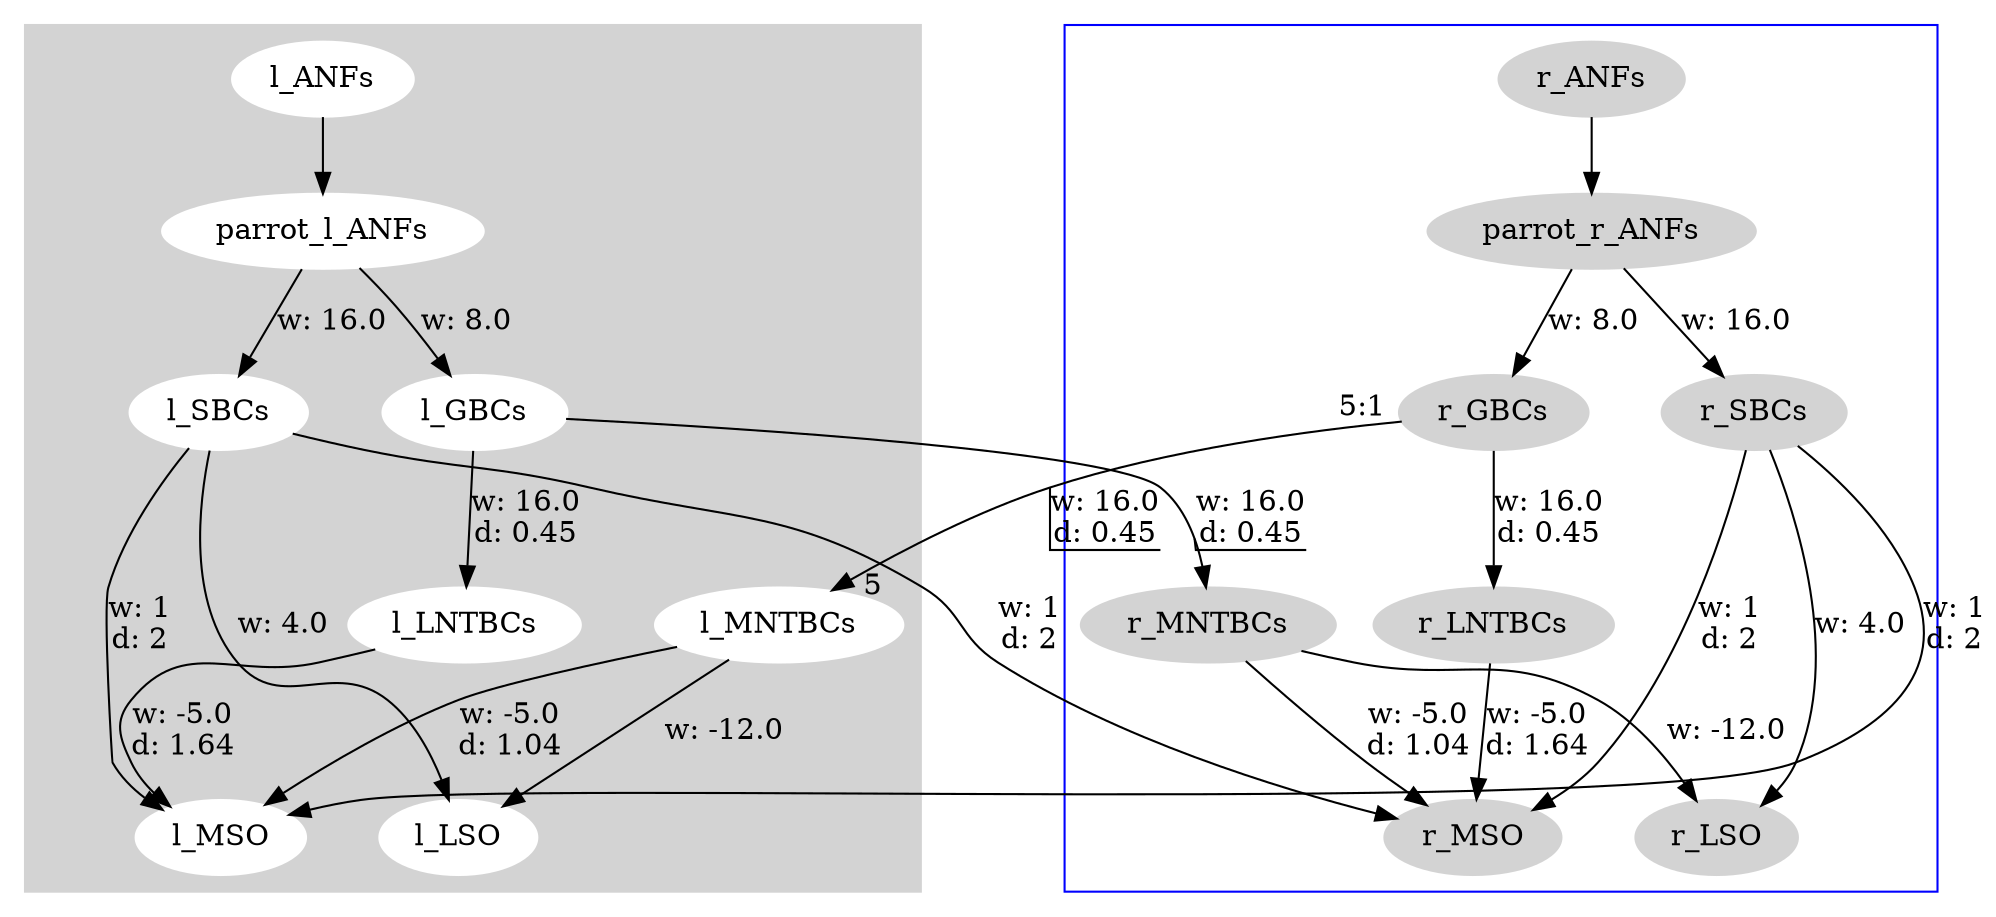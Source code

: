 digraph {
    subgraph cluster_Left_Hemisphere {
        node [color = white; style = filled; ordering = in;];
        color = lightgrey;
        style = filled;
        l_SBCs [group = A;];
        l_GBCs [group = A;];
        l_ANFs -> parrot_l_ANFs [label = "";];
        parrot_l_ANFs -> l_SBCs [label = "w: 16.0";];
        parrot_l_ANFs -> l_GBCs [label = "w: 8.0";];
        l_GBCs -> l_LNTBCs [label = "w: 16.0\nd: 0.45";];
        l_SBCs -> l_MSO [label = "w: 1\nd: 2";];
        l_LNTBCs -> l_MSO [label = "w: -5.0\nd: 1.64";];
        l_MNTBCs -> l_MSO [label = "w: -5.0\nd: 1.04";];
        l_SBCs -> l_LSO [label = "w: 4.0";];
        l_MNTBCs -> l_LSO [label = "w: -12.0";];
        subgraph {
            rank = same;
            edge [style = invis;];
            l_SBCs -> l_GBCs;
        }
        subgraph {
            rank = same;
            edge [style = invis;];
            l_MNTBCs -> l_LNTBCs;
            rankdir = LR;
        }
        subgraph {
            rank = same;
            edge [style = invis;];
            l_MSO -> l_LSO;
            rankdir = LR;
        }
    }
    subgraph cluster_Right_Hemisphere {
        node [color = lightgrey; style = filled; ordering = in;];
        color = blue;
        r_ANFs -> parrot_r_ANFs [label = "";];
        parrot_r_ANFs -> r_SBCs [label = "w: 16.0";];
        parrot_r_ANFs -> r_GBCs [label = "w: 8.0";];
        r_GBCs -> r_LNTBCs [label = "w: 16.0\nd: 0.45";];
        r_SBCs -> r_MSO [label = "w: 1\nd: 2";];
        r_LNTBCs -> r_MSO [label = "w: -5.0\nd: 1.64";];
        r_MNTBCs -> r_MSO [label = "w: -5.0\nd: 1.04";];
        r_SBCs -> r_LSO [label = "w: 4.0";];
        r_MNTBCs -> r_LSO [label = "w: -12.0";];
        subgraph {
            rank = same;
            edge [style = invis;];
            r_SBCs -> r_GBCs;
        }
        // subgraph {
        //     rank = same;
        //     edge [style = invis;];
        //     r_MNTBCs -> r_LNTBCs;
        //     rankdir = LR;
        // }
        subgraph {
            rank = same;
            edge [style = invis;];
            r_MSO -> r_LSO;
            rankdir = LR;
        }
    }
    r_SBCs -> l_MSO [label = "w: 1\nd: 2";];
    r_GBCs -> l_MNTBCs [label = "w: 16.0\nd: 0.45"; decorate = true; headlabel = "5"; taillabel = "5:1"; labeldistance = 2;];
    l_GBCs -> r_MNTBCs [label = "w: 16.0\nd: 0.45"; decorate = true;];
    l_SBCs -> r_MSO [label = "w: 1\nd: 2";];
}
